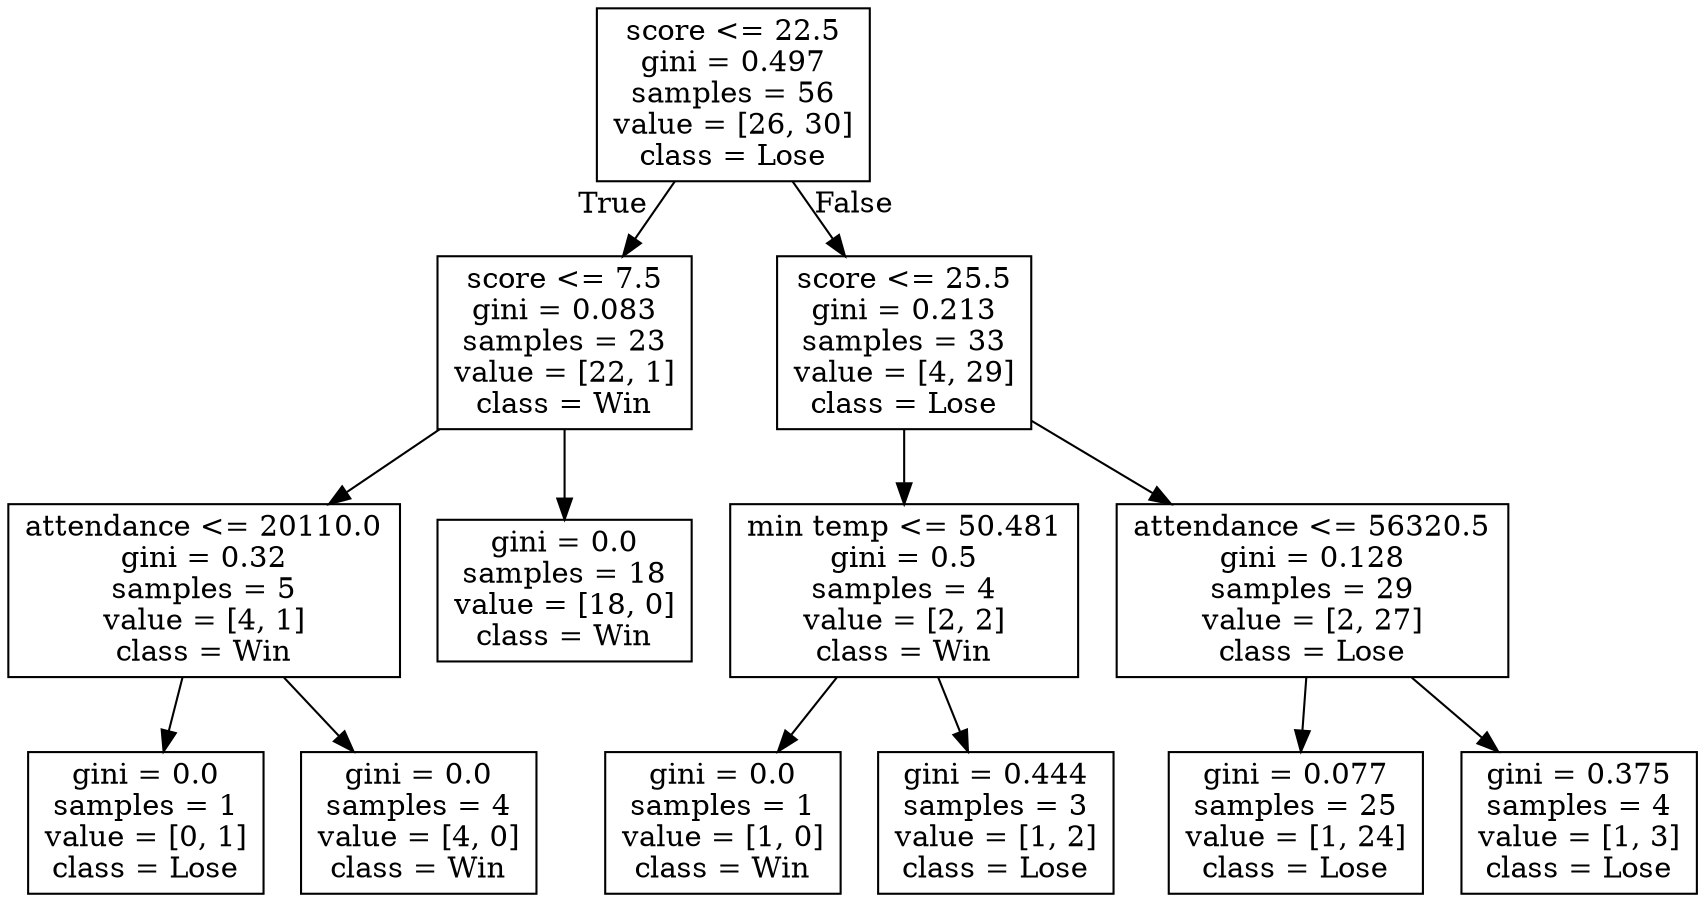digraph Tree {
node [shape=box] ;
0 [label="score <= 22.5\ngini = 0.497\nsamples = 56\nvalue = [26, 30]\nclass = Lose"] ;
1 [label="score <= 7.5\ngini = 0.083\nsamples = 23\nvalue = [22, 1]\nclass = Win"] ;
0 -> 1 [labeldistance=2.5, labelangle=45, headlabel="True"] ;
2 [label="attendance <= 20110.0\ngini = 0.32\nsamples = 5\nvalue = [4, 1]\nclass = Win"] ;
1 -> 2 ;
3 [label="gini = 0.0\nsamples = 1\nvalue = [0, 1]\nclass = Lose"] ;
2 -> 3 ;
4 [label="gini = 0.0\nsamples = 4\nvalue = [4, 0]\nclass = Win"] ;
2 -> 4 ;
5 [label="gini = 0.0\nsamples = 18\nvalue = [18, 0]\nclass = Win"] ;
1 -> 5 ;
6 [label="score <= 25.5\ngini = 0.213\nsamples = 33\nvalue = [4, 29]\nclass = Lose"] ;
0 -> 6 [labeldistance=2.5, labelangle=-45, headlabel="False"] ;
7 [label="min temp <= 50.481\ngini = 0.5\nsamples = 4\nvalue = [2, 2]\nclass = Win"] ;
6 -> 7 ;
8 [label="gini = 0.0\nsamples = 1\nvalue = [1, 0]\nclass = Win"] ;
7 -> 8 ;
9 [label="gini = 0.444\nsamples = 3\nvalue = [1, 2]\nclass = Lose"] ;
7 -> 9 ;
10 [label="attendance <= 56320.5\ngini = 0.128\nsamples = 29\nvalue = [2, 27]\nclass = Lose"] ;
6 -> 10 ;
11 [label="gini = 0.077\nsamples = 25\nvalue = [1, 24]\nclass = Lose"] ;
10 -> 11 ;
12 [label="gini = 0.375\nsamples = 4\nvalue = [1, 3]\nclass = Lose"] ;
10 -> 12 ;
}